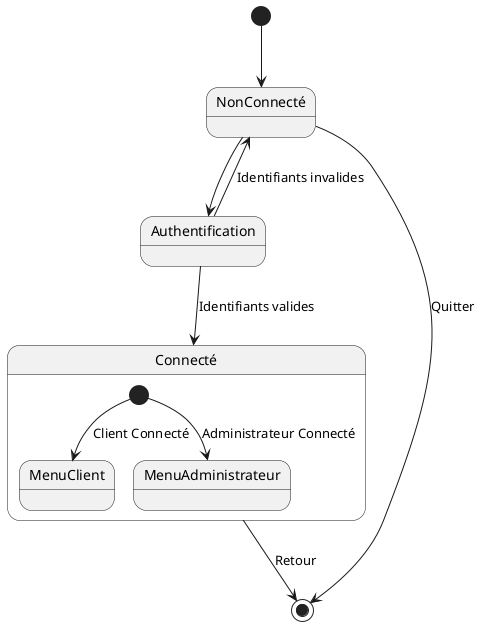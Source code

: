 @startuml 
[*] --> NonConnecté 

  NonConnecté --> Authentification
  Authentification --> Connecté : Identifiants valides
  Authentification --> NonConnecté : Identifiants invalides


state Connecté {
  [*] --> MenuClient : Client Connecté
  [*] --> MenuAdministrateur : Administrateur Connecté
}

NonConnecté --> [*] : Quitter
Connecté --> [*] : Retour
@enduml
